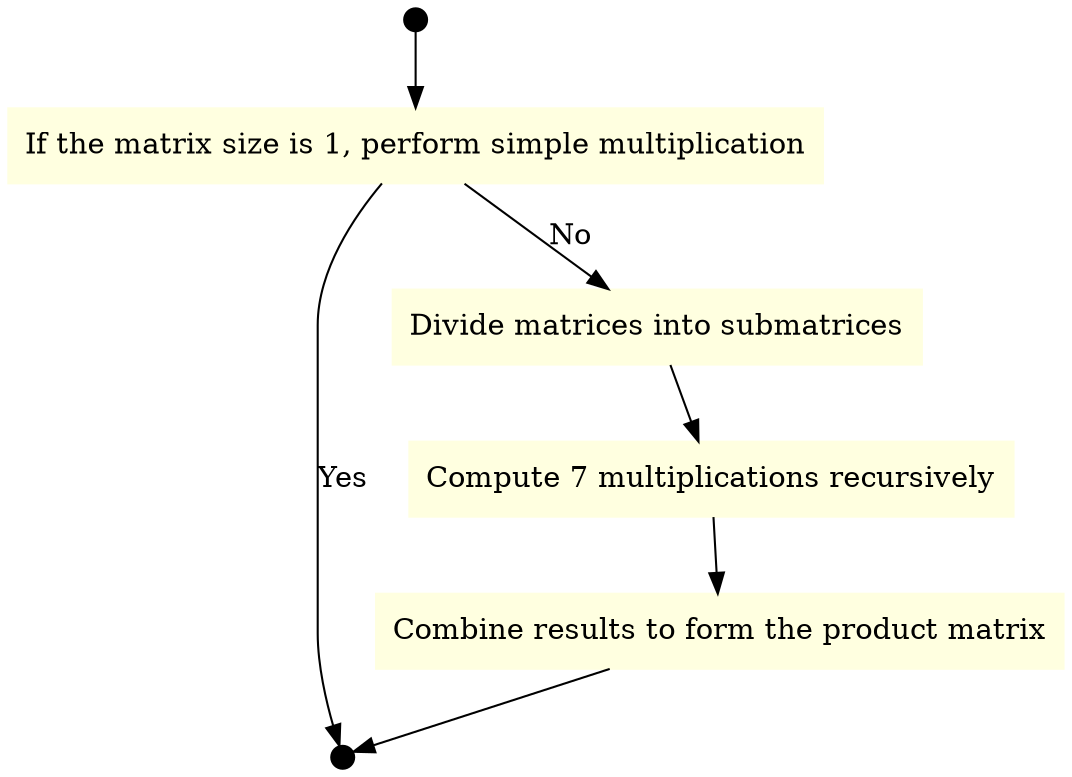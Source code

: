 digraph Strassen {
    node [shape=box, style="filled", color=lightyellow];

    Start -> "If the matrix size is 1, perform simple multiplication";
    "If the matrix size is 1, perform simple multiplication" -> "Return result" [label="Yes"];
    "If the matrix size is 1, perform simple multiplication" -> "Divide matrices into submatrices" [label="No"];
    "Divide matrices into submatrices" -> "Compute 7 multiplications recursively";
    "Compute 7 multiplications recursively" -> "Combine results to form the product matrix";
    "Combine results to form the product matrix" -> "Return result";

    Start [shape=circle, label="", width=.15, style=filled, color=black];
    "Return result" [shape=circle, label="", width=.15, style=filled, color=black];
}
